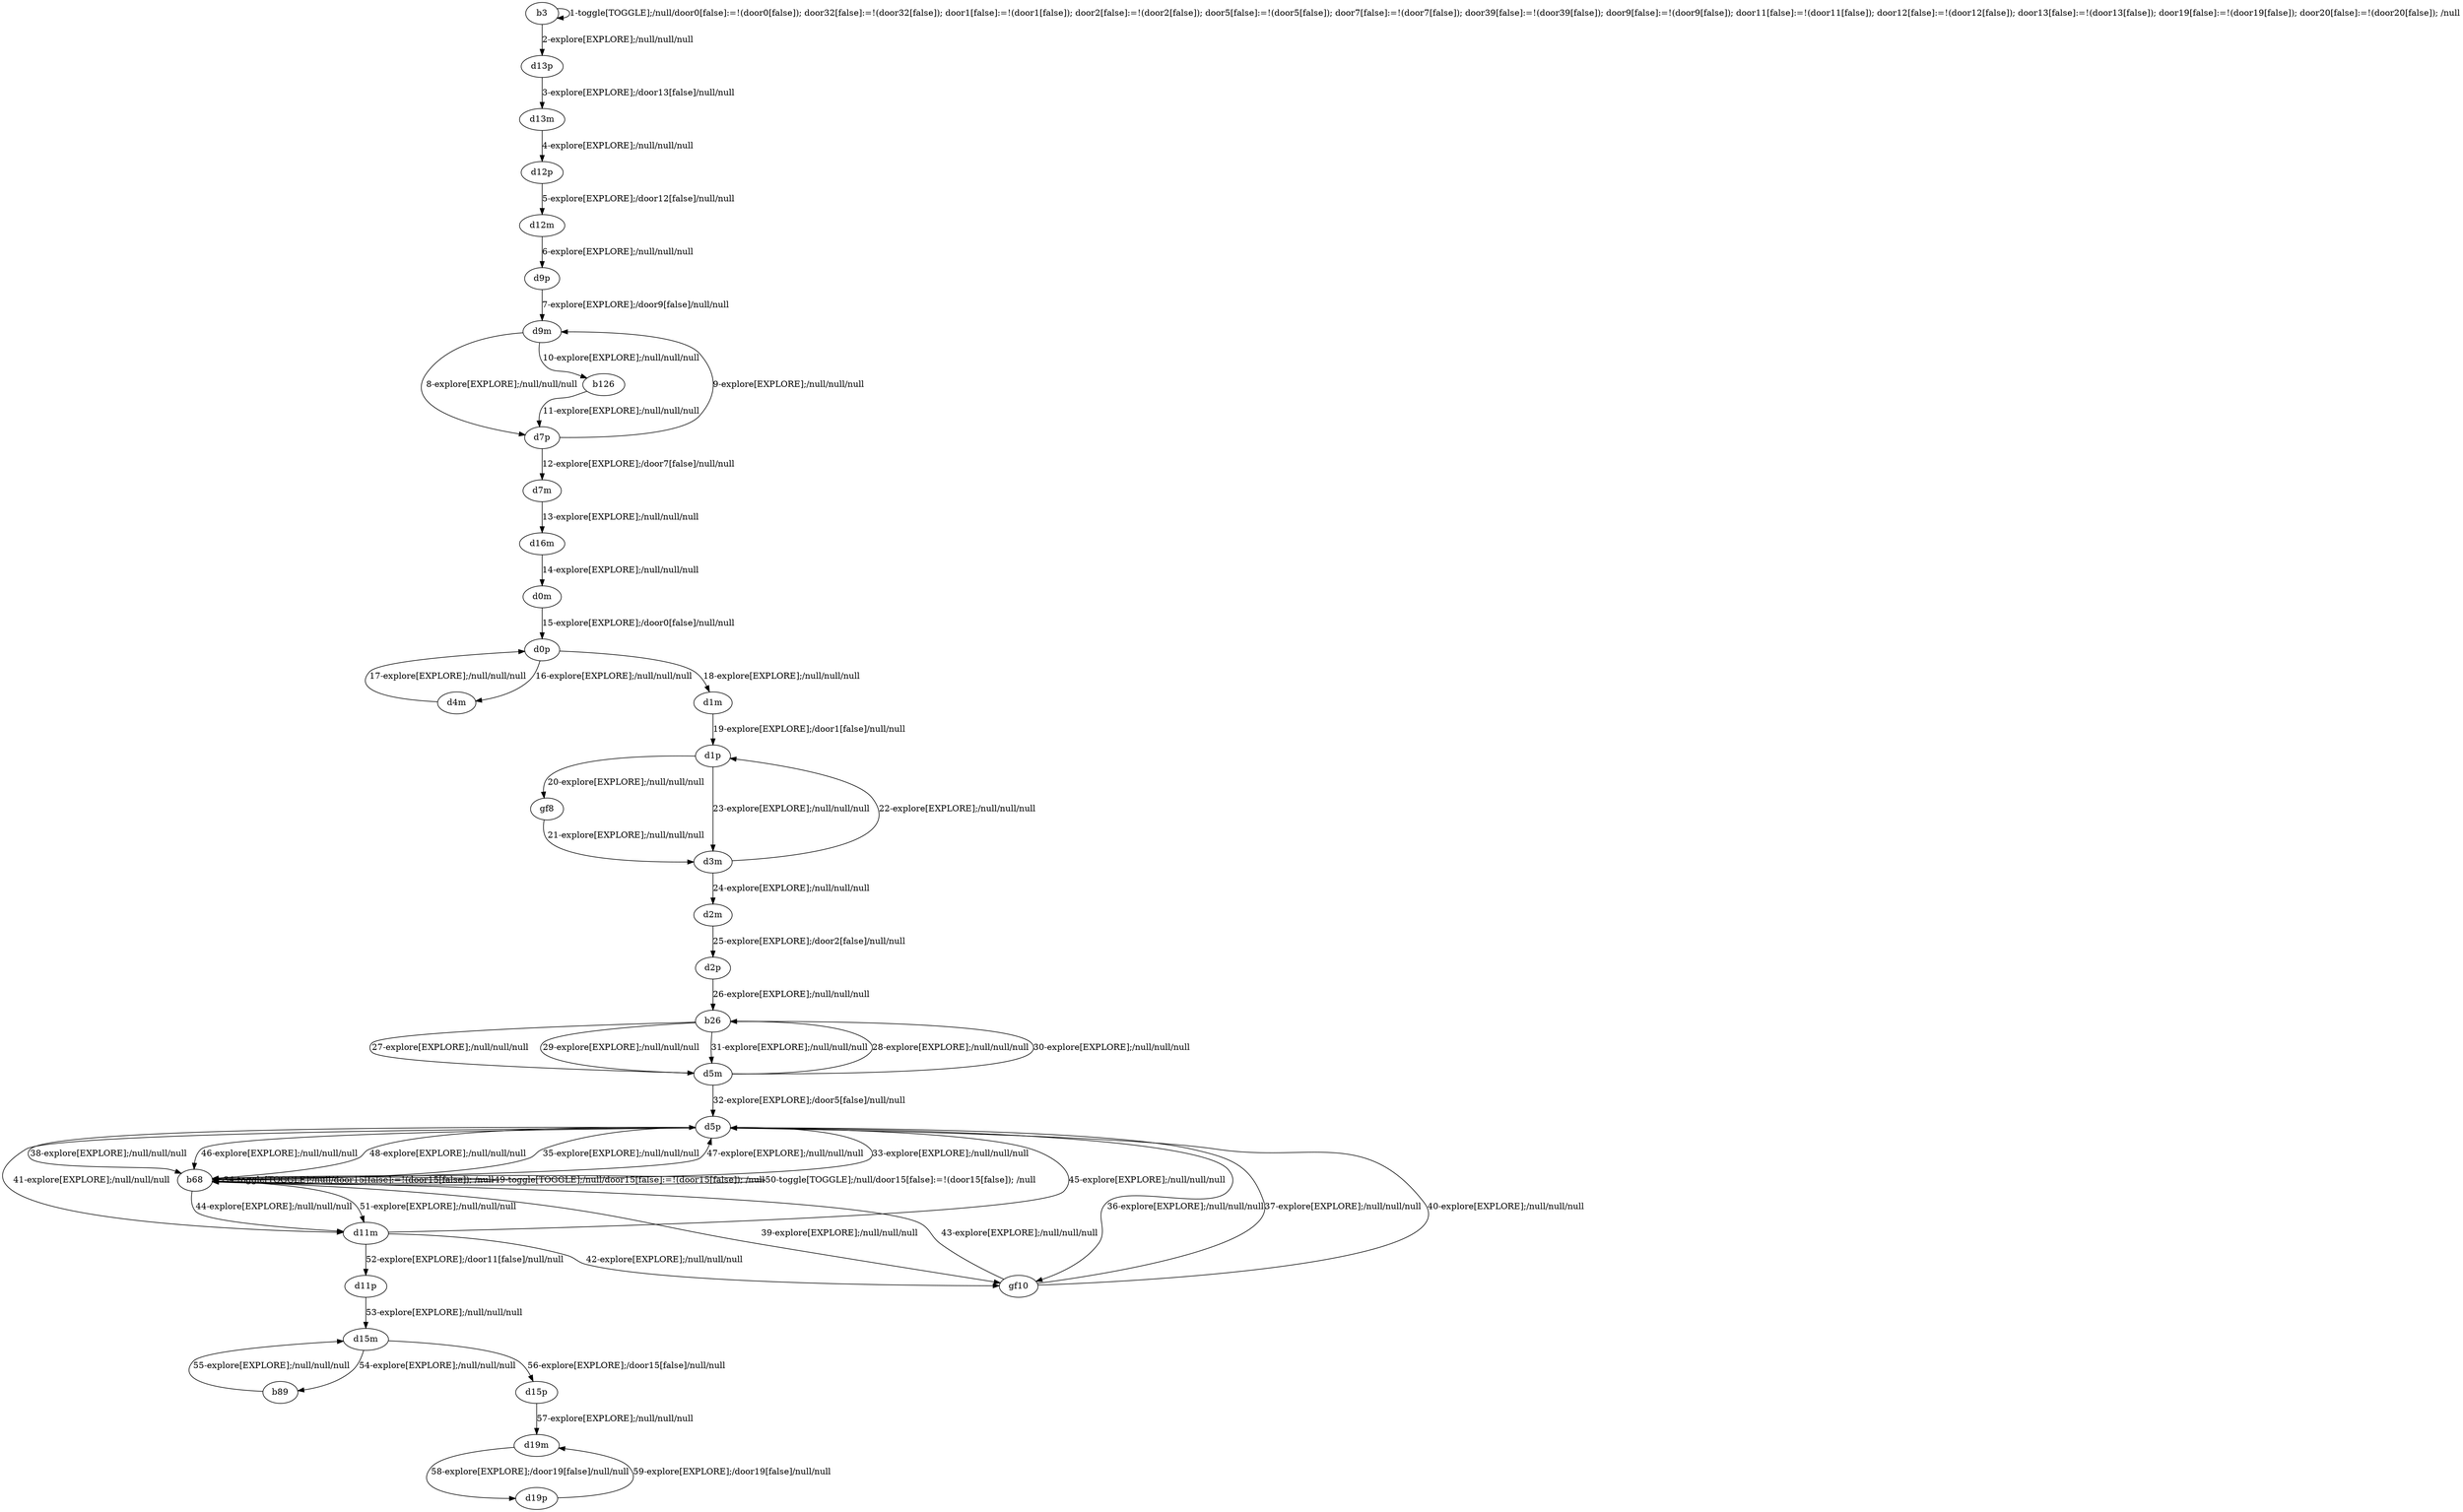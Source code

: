 # Total number of goals covered by this test: 2
# d19m --> d19p
# d19p --> d19m

digraph g {
"b3" -> "b3" [label = "1-toggle[TOGGLE];/null/door0[false]:=!(door0[false]); door32[false]:=!(door32[false]); door1[false]:=!(door1[false]); door2[false]:=!(door2[false]); door5[false]:=!(door5[false]); door7[false]:=!(door7[false]); door39[false]:=!(door39[false]); door9[false]:=!(door9[false]); door11[false]:=!(door11[false]); door12[false]:=!(door12[false]); door13[false]:=!(door13[false]); door19[false]:=!(door19[false]); door20[false]:=!(door20[false]); /null"];
"b3" -> "d13p" [label = "2-explore[EXPLORE];/null/null/null"];
"d13p" -> "d13m" [label = "3-explore[EXPLORE];/door13[false]/null/null"];
"d13m" -> "d12p" [label = "4-explore[EXPLORE];/null/null/null"];
"d12p" -> "d12m" [label = "5-explore[EXPLORE];/door12[false]/null/null"];
"d12m" -> "d9p" [label = "6-explore[EXPLORE];/null/null/null"];
"d9p" -> "d9m" [label = "7-explore[EXPLORE];/door9[false]/null/null"];
"d9m" -> "d7p" [label = "8-explore[EXPLORE];/null/null/null"];
"d7p" -> "d9m" [label = "9-explore[EXPLORE];/null/null/null"];
"d9m" -> "b126" [label = "10-explore[EXPLORE];/null/null/null"];
"b126" -> "d7p" [label = "11-explore[EXPLORE];/null/null/null"];
"d7p" -> "d7m" [label = "12-explore[EXPLORE];/door7[false]/null/null"];
"d7m" -> "d16m" [label = "13-explore[EXPLORE];/null/null/null"];
"d16m" -> "d0m" [label = "14-explore[EXPLORE];/null/null/null"];
"d0m" -> "d0p" [label = "15-explore[EXPLORE];/door0[false]/null/null"];
"d0p" -> "d4m" [label = "16-explore[EXPLORE];/null/null/null"];
"d4m" -> "d0p" [label = "17-explore[EXPLORE];/null/null/null"];
"d0p" -> "d1m" [label = "18-explore[EXPLORE];/null/null/null"];
"d1m" -> "d1p" [label = "19-explore[EXPLORE];/door1[false]/null/null"];
"d1p" -> "gf8" [label = "20-explore[EXPLORE];/null/null/null"];
"gf8" -> "d3m" [label = "21-explore[EXPLORE];/null/null/null"];
"d3m" -> "d1p" [label = "22-explore[EXPLORE];/null/null/null"];
"d1p" -> "d3m" [label = "23-explore[EXPLORE];/null/null/null"];
"d3m" -> "d2m" [label = "24-explore[EXPLORE];/null/null/null"];
"d2m" -> "d2p" [label = "25-explore[EXPLORE];/door2[false]/null/null"];
"d2p" -> "b26" [label = "26-explore[EXPLORE];/null/null/null"];
"b26" -> "d5m" [label = "27-explore[EXPLORE];/null/null/null"];
"d5m" -> "b26" [label = "28-explore[EXPLORE];/null/null/null"];
"b26" -> "d5m" [label = "29-explore[EXPLORE];/null/null/null"];
"d5m" -> "b26" [label = "30-explore[EXPLORE];/null/null/null"];
"b26" -> "d5m" [label = "31-explore[EXPLORE];/null/null/null"];
"d5m" -> "d5p" [label = "32-explore[EXPLORE];/door5[false]/null/null"];
"d5p" -> "b68" [label = "33-explore[EXPLORE];/null/null/null"];
"b68" -> "b68" [label = "34-toggle[TOGGLE];/null/door15[false]:=!(door15[false]); /null"];
"b68" -> "d5p" [label = "35-explore[EXPLORE];/null/null/null"];
"d5p" -> "gf10" [label = "36-explore[EXPLORE];/null/null/null"];
"gf10" -> "d5p" [label = "37-explore[EXPLORE];/null/null/null"];
"d5p" -> "b68" [label = "38-explore[EXPLORE];/null/null/null"];
"b68" -> "gf10" [label = "39-explore[EXPLORE];/null/null/null"];
"gf10" -> "d5p" [label = "40-explore[EXPLORE];/null/null/null"];
"d5p" -> "d11m" [label = "41-explore[EXPLORE];/null/null/null"];
"d11m" -> "gf10" [label = "42-explore[EXPLORE];/null/null/null"];
"gf10" -> "b68" [label = "43-explore[EXPLORE];/null/null/null"];
"b68" -> "d11m" [label = "44-explore[EXPLORE];/null/null/null"];
"d11m" -> "d5p" [label = "45-explore[EXPLORE];/null/null/null"];
"d5p" -> "b68" [label = "46-explore[EXPLORE];/null/null/null"];
"b68" -> "d5p" [label = "47-explore[EXPLORE];/null/null/null"];
"d5p" -> "b68" [label = "48-explore[EXPLORE];/null/null/null"];
"b68" -> "b68" [label = "49-toggle[TOGGLE];/null/door15[false]:=!(door15[false]); /null"];
"b68" -> "b68" [label = "50-toggle[TOGGLE];/null/door15[false]:=!(door15[false]); /null"];
"b68" -> "d11m" [label = "51-explore[EXPLORE];/null/null/null"];
"d11m" -> "d11p" [label = "52-explore[EXPLORE];/door11[false]/null/null"];
"d11p" -> "d15m" [label = "53-explore[EXPLORE];/null/null/null"];
"d15m" -> "b89" [label = "54-explore[EXPLORE];/null/null/null"];
"b89" -> "d15m" [label = "55-explore[EXPLORE];/null/null/null"];
"d15m" -> "d15p" [label = "56-explore[EXPLORE];/door15[false]/null/null"];
"d15p" -> "d19m" [label = "57-explore[EXPLORE];/null/null/null"];
"d19m" -> "d19p" [label = "58-explore[EXPLORE];/door19[false]/null/null"];
"d19p" -> "d19m" [label = "59-explore[EXPLORE];/door19[false]/null/null"];
}